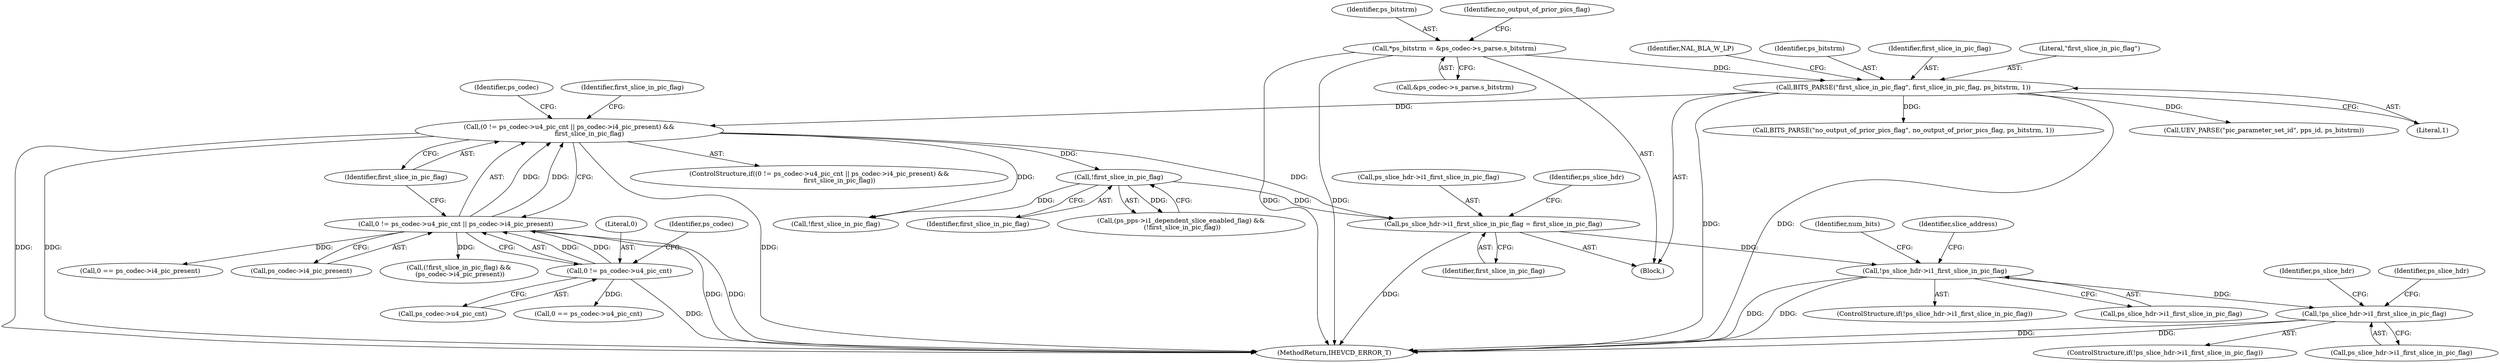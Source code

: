 digraph "0_Android_913d9e8d93d6b81bb8eac3fc2c1426651f5b259d@pointer" {
"1000513" [label="(Call,!ps_slice_hdr->i1_first_slice_in_pic_flag)"];
"1000483" [label="(Call,ps_slice_hdr->i1_first_slice_in_pic_flag = first_slice_in_pic_flag)"];
"1000285" [label="(Call,(0 != ps_codec->u4_pic_cnt || ps_codec->i4_pic_present) &&\n                    first_slice_in_pic_flag)"];
"1000286" [label="(Call,0 != ps_codec->u4_pic_cnt || ps_codec->i4_pic_present)"];
"1000287" [label="(Call,0 != ps_codec->u4_pic_cnt)"];
"1000191" [label="(Call,BITS_PARSE(\"first_slice_in_pic_flag\", first_slice_in_pic_flag, ps_bitstrm, 1))"];
"1000148" [label="(Call,*ps_bitstrm = &ps_codec->s_parse.s_bitstrm)"];
"1000420" [label="(Call,!first_slice_in_pic_flag)"];
"1002435" [label="(Call,!ps_slice_hdr->i1_first_slice_in_pic_flag)"];
"1000285" [label="(Call,(0 != ps_codec->u4_pic_cnt || ps_codec->i4_pic_present) &&\n                    first_slice_in_pic_flag)"];
"1002442" [label="(Identifier,ps_slice_hdr)"];
"1002620" [label="(MethodReturn,IHEVCD_ERROR_T)"];
"1000513" [label="(Call,!ps_slice_hdr->i1_first_slice_in_pic_flag)"];
"1000199" [label="(Identifier,NAL_BLA_W_LP)"];
"1000421" [label="(Identifier,first_slice_in_pic_flag)"];
"1000299" [label="(Identifier,ps_codec)"];
"1000288" [label="(Literal,0)"];
"1000295" [label="(Identifier,first_slice_in_pic_flag)"];
"1000286" [label="(Call,0 != ps_codec->u4_pic_cnt || ps_codec->i4_pic_present)"];
"1000374" [label="(Identifier,first_slice_in_pic_flag)"];
"1000194" [label="(Identifier,ps_bitstrm)"];
"1002060" [label="(Call,0 == ps_codec->u4_pic_cnt)"];
"1000205" [label="(Call,BITS_PARSE(\"no_output_of_prior_pics_flag\", no_output_of_prior_pics_flag, ps_bitstrm, 1))"];
"1002436" [label="(Call,ps_slice_hdr->i1_first_slice_in_pic_flag)"];
"1001616" [label="(Call,(!first_slice_in_pic_flag) &&\n (ps_codec->i4_pic_present))"];
"1000284" [label="(ControlStructure,if((0 != ps_codec->u4_pic_cnt || ps_codec->i4_pic_present) &&\n                    first_slice_in_pic_flag))"];
"1000512" [label="(ControlStructure,if(!ps_slice_hdr->i1_first_slice_in_pic_flag))"];
"1000293" [label="(Identifier,ps_codec)"];
"1000514" [label="(Call,ps_slice_hdr->i1_first_slice_in_pic_flag)"];
"1000520" [label="(Identifier,num_bits)"];
"1000193" [label="(Identifier,first_slice_in_pic_flag)"];
"1002435" [label="(Call,!ps_slice_hdr->i1_first_slice_in_pic_flag)"];
"1000191" [label="(Call,BITS_PARSE(\"first_slice_in_pic_flag\", first_slice_in_pic_flag, ps_bitstrm, 1))"];
"1002482" [label="(Identifier,ps_slice_hdr)"];
"1000487" [label="(Identifier,first_slice_in_pic_flag)"];
"1000483" [label="(Call,ps_slice_hdr->i1_first_slice_in_pic_flag = first_slice_in_pic_flag)"];
"1000548" [label="(Identifier,slice_address)"];
"1000150" [label="(Call,&ps_codec->s_parse.s_bitstrm)"];
"1001617" [label="(Call,!first_slice_in_pic_flag)"];
"1000287" [label="(Call,0 != ps_codec->u4_pic_cnt)"];
"1000149" [label="(Identifier,ps_bitstrm)"];
"1000192" [label="(Literal,\"first_slice_in_pic_flag\")"];
"1000161" [label="(Identifier,no_output_of_prior_pics_flag)"];
"1000195" [label="(Literal,1)"];
"1000210" [label="(Call,UEV_PARSE(\"pic_parameter_set_id\", pps_id, ps_bitstrm))"];
"1000289" [label="(Call,ps_codec->u4_pic_cnt)"];
"1000148" [label="(Call,*ps_bitstrm = &ps_codec->s_parse.s_bitstrm)"];
"1002434" [label="(ControlStructure,if(!ps_slice_hdr->i1_first_slice_in_pic_flag))"];
"1000484" [label="(Call,ps_slice_hdr->i1_first_slice_in_pic_flag)"];
"1000416" [label="(Call,(ps_pps->i1_dependent_slice_enabled_flag) &&\n (!first_slice_in_pic_flag))"];
"1000386" [label="(Call,0 == ps_codec->i4_pic_present)"];
"1000132" [label="(Block,)"];
"1000490" [label="(Identifier,ps_slice_hdr)"];
"1000420" [label="(Call,!first_slice_in_pic_flag)"];
"1000292" [label="(Call,ps_codec->i4_pic_present)"];
"1000513" -> "1000512"  [label="AST: "];
"1000513" -> "1000514"  [label="CFG: "];
"1000514" -> "1000513"  [label="AST: "];
"1000520" -> "1000513"  [label="CFG: "];
"1000548" -> "1000513"  [label="CFG: "];
"1000513" -> "1002620"  [label="DDG: "];
"1000513" -> "1002620"  [label="DDG: "];
"1000483" -> "1000513"  [label="DDG: "];
"1000513" -> "1002435"  [label="DDG: "];
"1000483" -> "1000132"  [label="AST: "];
"1000483" -> "1000487"  [label="CFG: "];
"1000484" -> "1000483"  [label="AST: "];
"1000487" -> "1000483"  [label="AST: "];
"1000490" -> "1000483"  [label="CFG: "];
"1000483" -> "1002620"  [label="DDG: "];
"1000285" -> "1000483"  [label="DDG: "];
"1000420" -> "1000483"  [label="DDG: "];
"1000285" -> "1000284"  [label="AST: "];
"1000285" -> "1000286"  [label="CFG: "];
"1000285" -> "1000295"  [label="CFG: "];
"1000286" -> "1000285"  [label="AST: "];
"1000295" -> "1000285"  [label="AST: "];
"1000299" -> "1000285"  [label="CFG: "];
"1000374" -> "1000285"  [label="CFG: "];
"1000285" -> "1002620"  [label="DDG: "];
"1000285" -> "1002620"  [label="DDG: "];
"1000285" -> "1002620"  [label="DDG: "];
"1000286" -> "1000285"  [label="DDG: "];
"1000286" -> "1000285"  [label="DDG: "];
"1000191" -> "1000285"  [label="DDG: "];
"1000285" -> "1000420"  [label="DDG: "];
"1000285" -> "1001617"  [label="DDG: "];
"1000286" -> "1000287"  [label="CFG: "];
"1000286" -> "1000292"  [label="CFG: "];
"1000287" -> "1000286"  [label="AST: "];
"1000292" -> "1000286"  [label="AST: "];
"1000295" -> "1000286"  [label="CFG: "];
"1000286" -> "1002620"  [label="DDG: "];
"1000286" -> "1002620"  [label="DDG: "];
"1000287" -> "1000286"  [label="DDG: "];
"1000287" -> "1000286"  [label="DDG: "];
"1000286" -> "1000386"  [label="DDG: "];
"1000286" -> "1001616"  [label="DDG: "];
"1000287" -> "1000289"  [label="CFG: "];
"1000288" -> "1000287"  [label="AST: "];
"1000289" -> "1000287"  [label="AST: "];
"1000293" -> "1000287"  [label="CFG: "];
"1000287" -> "1002620"  [label="DDG: "];
"1000287" -> "1002060"  [label="DDG: "];
"1000191" -> "1000132"  [label="AST: "];
"1000191" -> "1000195"  [label="CFG: "];
"1000192" -> "1000191"  [label="AST: "];
"1000193" -> "1000191"  [label="AST: "];
"1000194" -> "1000191"  [label="AST: "];
"1000195" -> "1000191"  [label="AST: "];
"1000199" -> "1000191"  [label="CFG: "];
"1000191" -> "1002620"  [label="DDG: "];
"1000191" -> "1002620"  [label="DDG: "];
"1000148" -> "1000191"  [label="DDG: "];
"1000191" -> "1000205"  [label="DDG: "];
"1000191" -> "1000210"  [label="DDG: "];
"1000148" -> "1000132"  [label="AST: "];
"1000148" -> "1000150"  [label="CFG: "];
"1000149" -> "1000148"  [label="AST: "];
"1000150" -> "1000148"  [label="AST: "];
"1000161" -> "1000148"  [label="CFG: "];
"1000148" -> "1002620"  [label="DDG: "];
"1000148" -> "1002620"  [label="DDG: "];
"1000420" -> "1000416"  [label="AST: "];
"1000420" -> "1000421"  [label="CFG: "];
"1000421" -> "1000420"  [label="AST: "];
"1000416" -> "1000420"  [label="CFG: "];
"1000420" -> "1000416"  [label="DDG: "];
"1000420" -> "1001617"  [label="DDG: "];
"1002435" -> "1002434"  [label="AST: "];
"1002435" -> "1002436"  [label="CFG: "];
"1002436" -> "1002435"  [label="AST: "];
"1002442" -> "1002435"  [label="CFG: "];
"1002482" -> "1002435"  [label="CFG: "];
"1002435" -> "1002620"  [label="DDG: "];
"1002435" -> "1002620"  [label="DDG: "];
}
